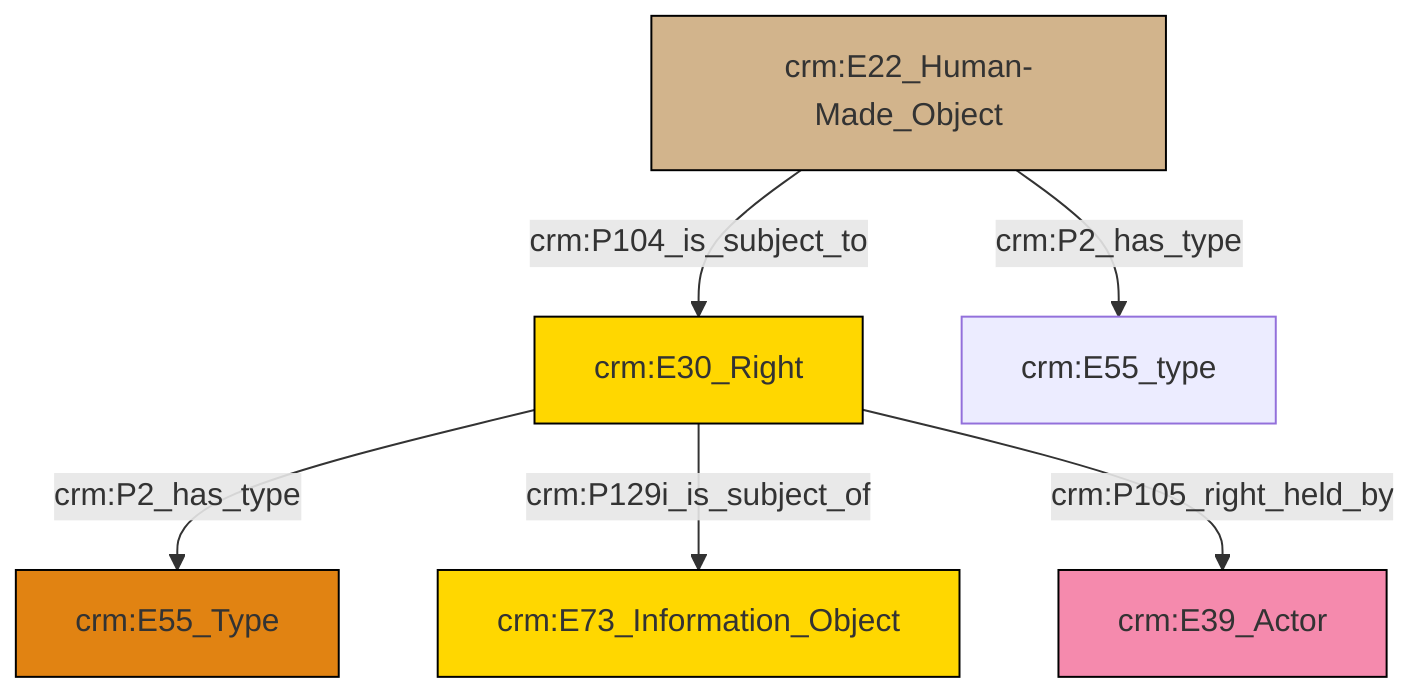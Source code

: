 graph TD
classDef Literal fill:#f2f2f2,stroke:#000000;
classDef CRM_Entity fill:#FFFFFF,stroke:#000000;
classDef Temporal_Entity fill:#00C9E6, stroke:#000000;
classDef Type fill:#E18312, stroke:#000000;
classDef Time-Span fill:#2C9C91, stroke:#000000;
classDef Appellation fill:#FFEB7F, stroke:#000000;
classDef Place fill:#008836, stroke:#000000;
classDef Persistent_Item fill:#B266B2, stroke:#000000;
classDef Conceptual_Object fill:#FFD700, stroke:#000000;
classDef Physical_Thing fill:#D2B48C, stroke:#000000;
classDef Actor fill:#f58aad, stroke:#000000;
classDef PC_Classes fill:#4ce600, stroke:#000000;
classDef Multi fill:#cccccc,stroke:#000000;

2["crm:E22_Human-Made_Object"]:::Physical_Thing -->|crm:P104_is_subject_to| 0["crm:E30_Right"]:::Conceptual_Object
0["crm:E30_Right"]:::Conceptual_Object -->|crm:P2_has_type| 6["crm:E55_Type"]:::Type
0["crm:E30_Right"]:::Conceptual_Object -->|crm:P129i_is_subject_of| 3["crm:E73_Information_Object"]:::Conceptual_Object
2["crm:E22_Human-Made_Object"]:::Physical_Thing -->|crm:P2_has_type| 8["crm:E55_type"]:::Default
0["crm:E30_Right"]:::Conceptual_Object -->|crm:P105_right_held_by| 9["crm:E39_Actor"]:::Actor